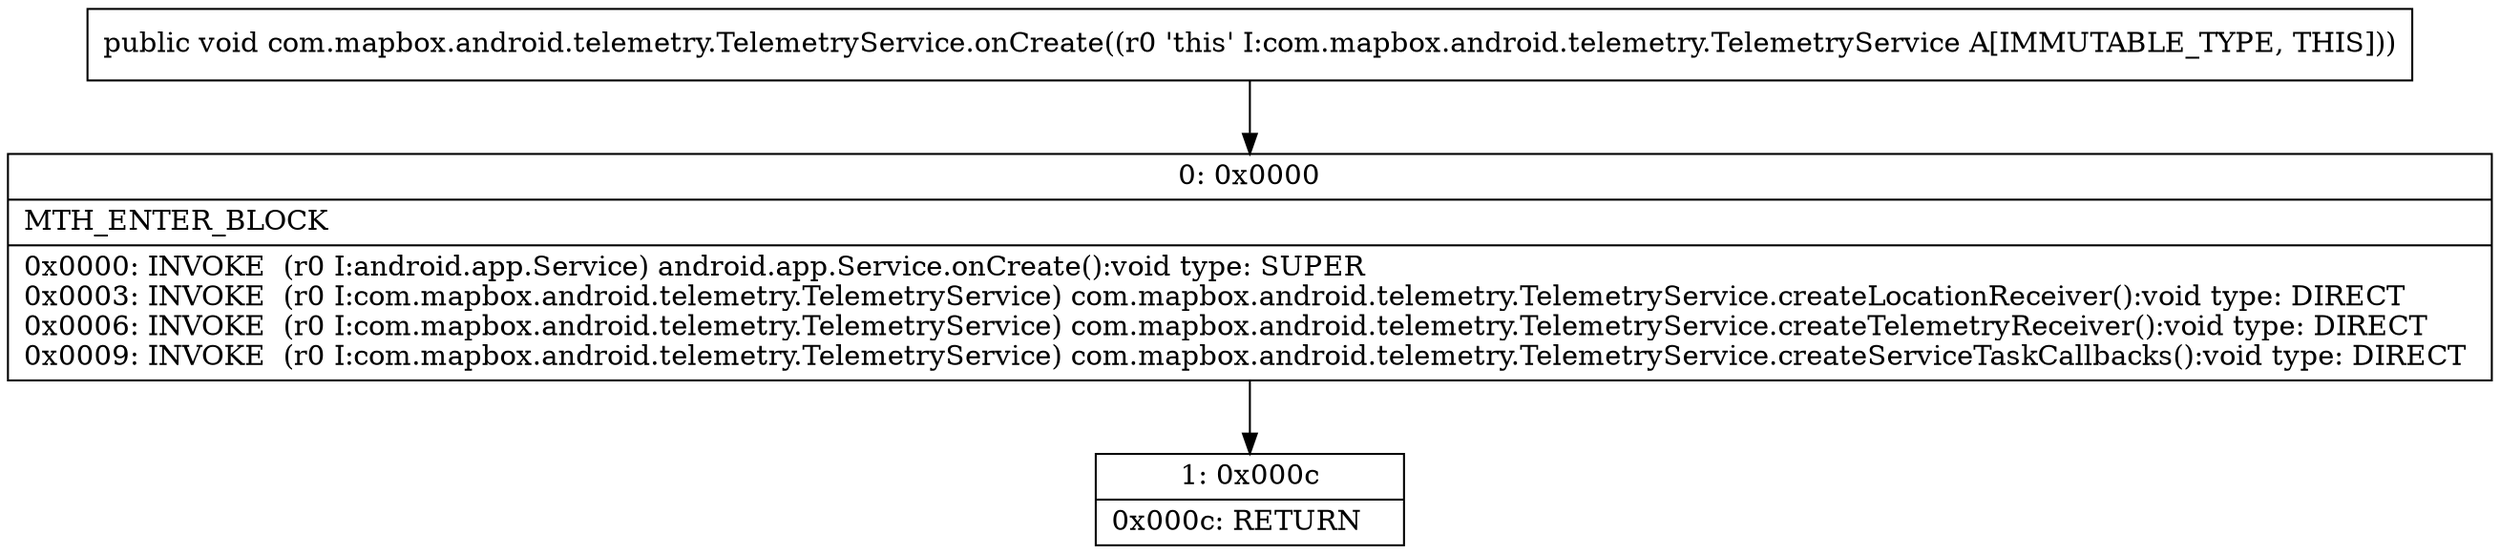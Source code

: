 digraph "CFG forcom.mapbox.android.telemetry.TelemetryService.onCreate()V" {
Node_0 [shape=record,label="{0\:\ 0x0000|MTH_ENTER_BLOCK\l|0x0000: INVOKE  (r0 I:android.app.Service) android.app.Service.onCreate():void type: SUPER \l0x0003: INVOKE  (r0 I:com.mapbox.android.telemetry.TelemetryService) com.mapbox.android.telemetry.TelemetryService.createLocationReceiver():void type: DIRECT \l0x0006: INVOKE  (r0 I:com.mapbox.android.telemetry.TelemetryService) com.mapbox.android.telemetry.TelemetryService.createTelemetryReceiver():void type: DIRECT \l0x0009: INVOKE  (r0 I:com.mapbox.android.telemetry.TelemetryService) com.mapbox.android.telemetry.TelemetryService.createServiceTaskCallbacks():void type: DIRECT \l}"];
Node_1 [shape=record,label="{1\:\ 0x000c|0x000c: RETURN   \l}"];
MethodNode[shape=record,label="{public void com.mapbox.android.telemetry.TelemetryService.onCreate((r0 'this' I:com.mapbox.android.telemetry.TelemetryService A[IMMUTABLE_TYPE, THIS])) }"];
MethodNode -> Node_0;
Node_0 -> Node_1;
}


